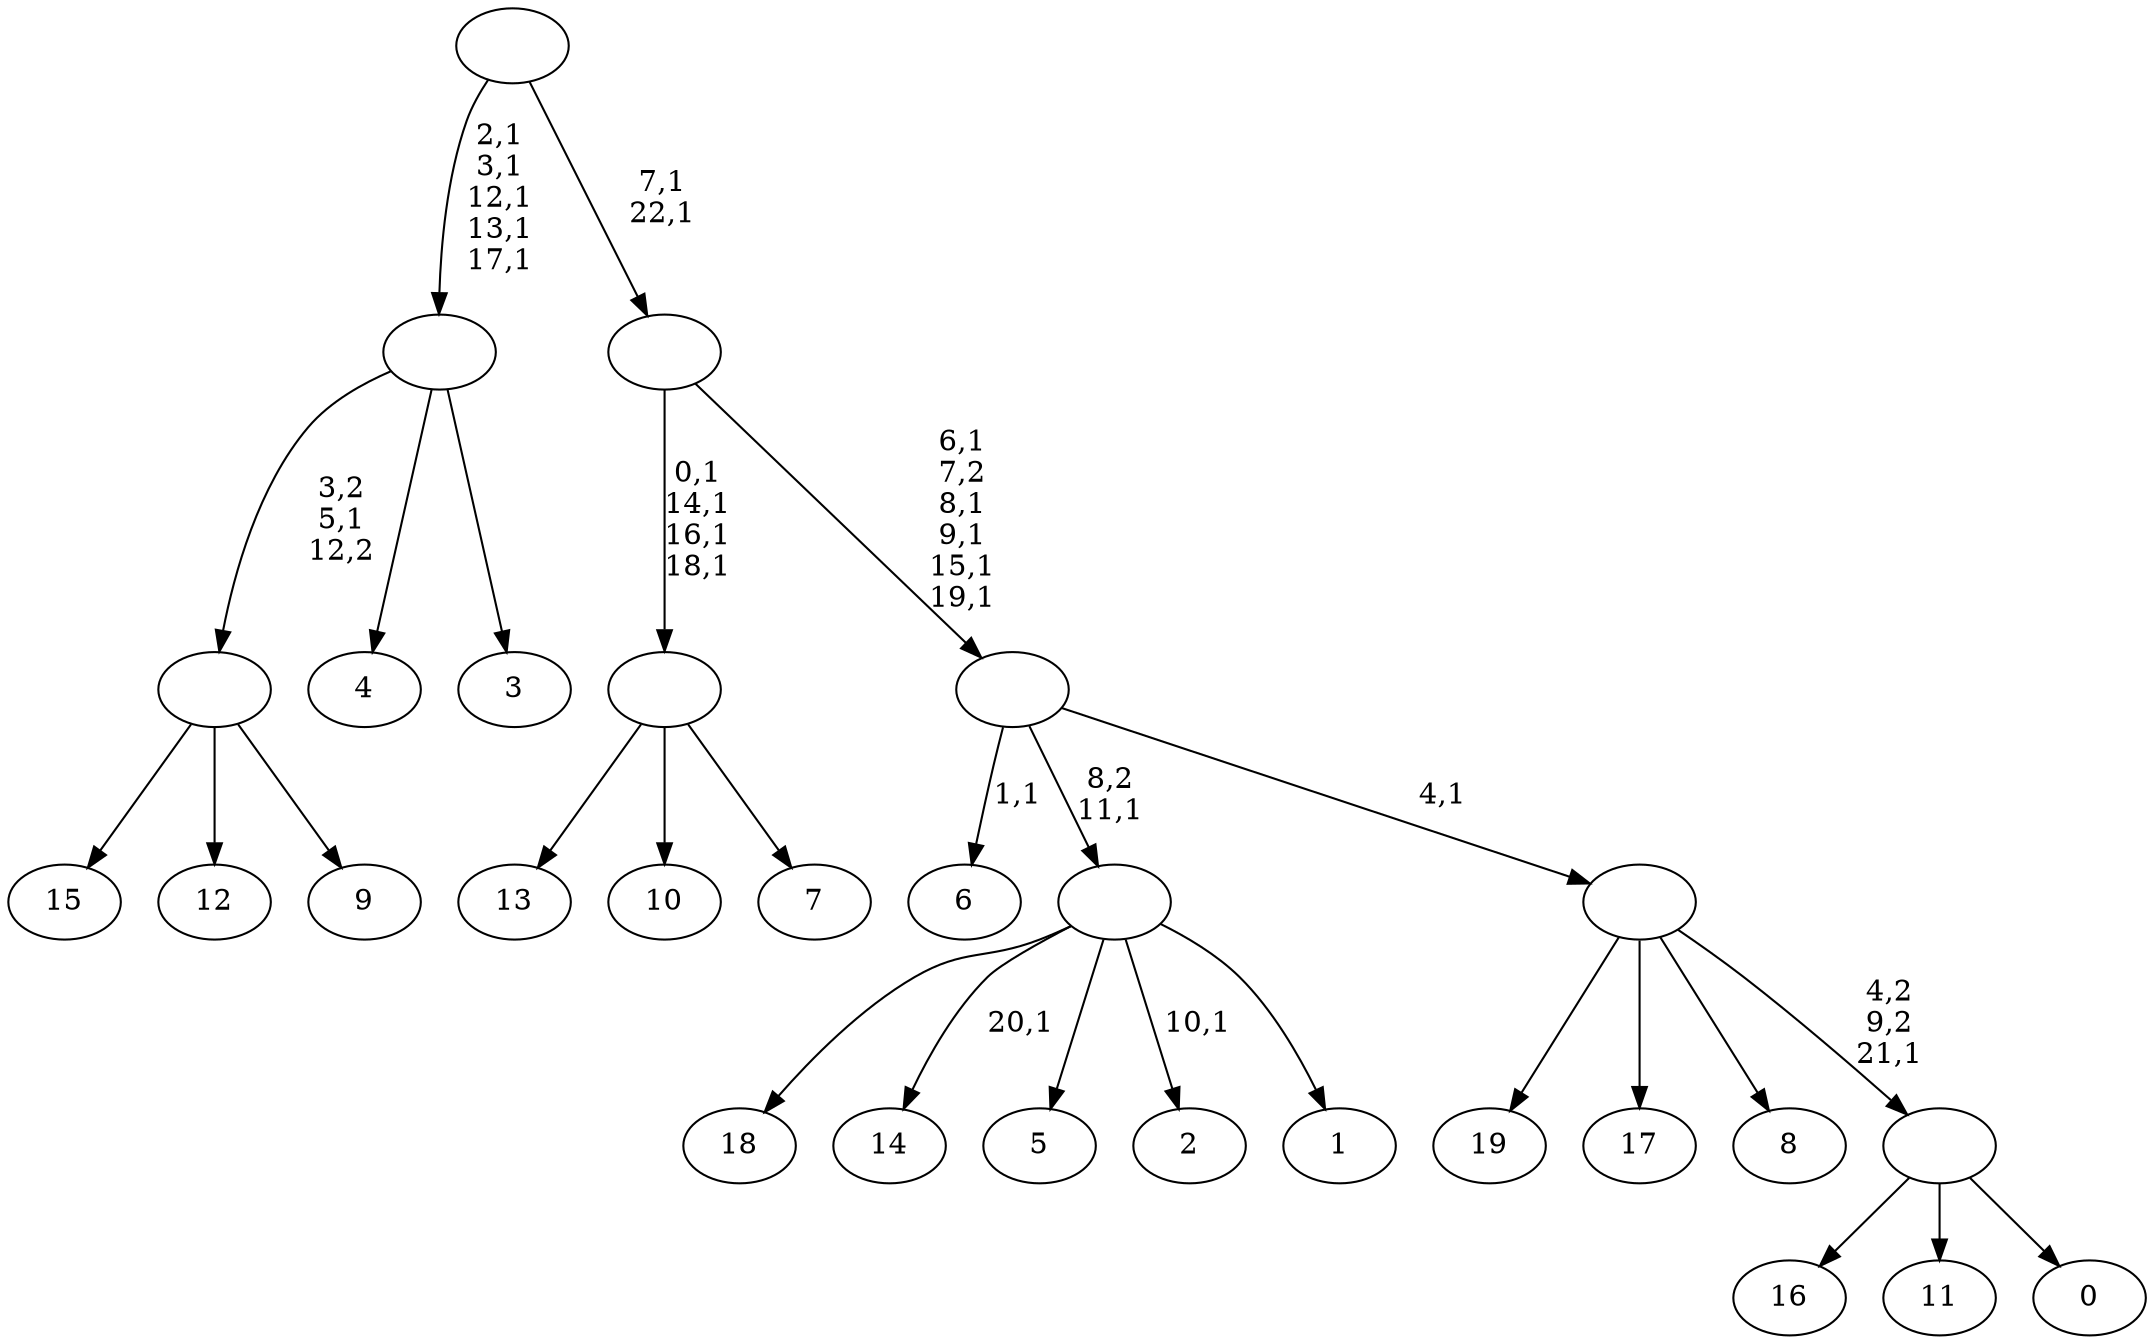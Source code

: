 digraph T {
	43 [label="19"]
	42 [label="18"]
	41 [label="17"]
	40 [label="16"]
	39 [label="15"]
	38 [label="14"]
	36 [label="13"]
	35 [label="12"]
	34 [label="11"]
	33 [label="10"]
	32 [label="9"]
	31 [label=""]
	30 [label="8"]
	29 [label="7"]
	28 [label=""]
	24 [label="6"]
	22 [label="5"]
	21 [label="4"]
	20 [label="3"]
	19 [label=""]
	14 [label="2"]
	12 [label="1"]
	11 [label=""]
	10 [label="0"]
	9 [label=""]
	8 [label=""]
	7 [label=""]
	2 [label=""]
	0 [label=""]
	31 -> 39 [label=""]
	31 -> 35 [label=""]
	31 -> 32 [label=""]
	28 -> 36 [label=""]
	28 -> 33 [label=""]
	28 -> 29 [label=""]
	19 -> 31 [label="3,2\n5,1\n12,2"]
	19 -> 21 [label=""]
	19 -> 20 [label=""]
	11 -> 14 [label="10,1"]
	11 -> 38 [label="20,1"]
	11 -> 42 [label=""]
	11 -> 22 [label=""]
	11 -> 12 [label=""]
	9 -> 40 [label=""]
	9 -> 34 [label=""]
	9 -> 10 [label=""]
	8 -> 43 [label=""]
	8 -> 41 [label=""]
	8 -> 30 [label=""]
	8 -> 9 [label="4,2\n9,2\n21,1"]
	7 -> 24 [label="1,1"]
	7 -> 11 [label="8,2\n11,1"]
	7 -> 8 [label="4,1"]
	2 -> 7 [label="6,1\n7,2\n8,1\n9,1\n15,1\n19,1"]
	2 -> 28 [label="0,1\n14,1\n16,1\n18,1"]
	0 -> 2 [label="7,1\n22,1"]
	0 -> 19 [label="2,1\n3,1\n12,1\n13,1\n17,1"]
}

